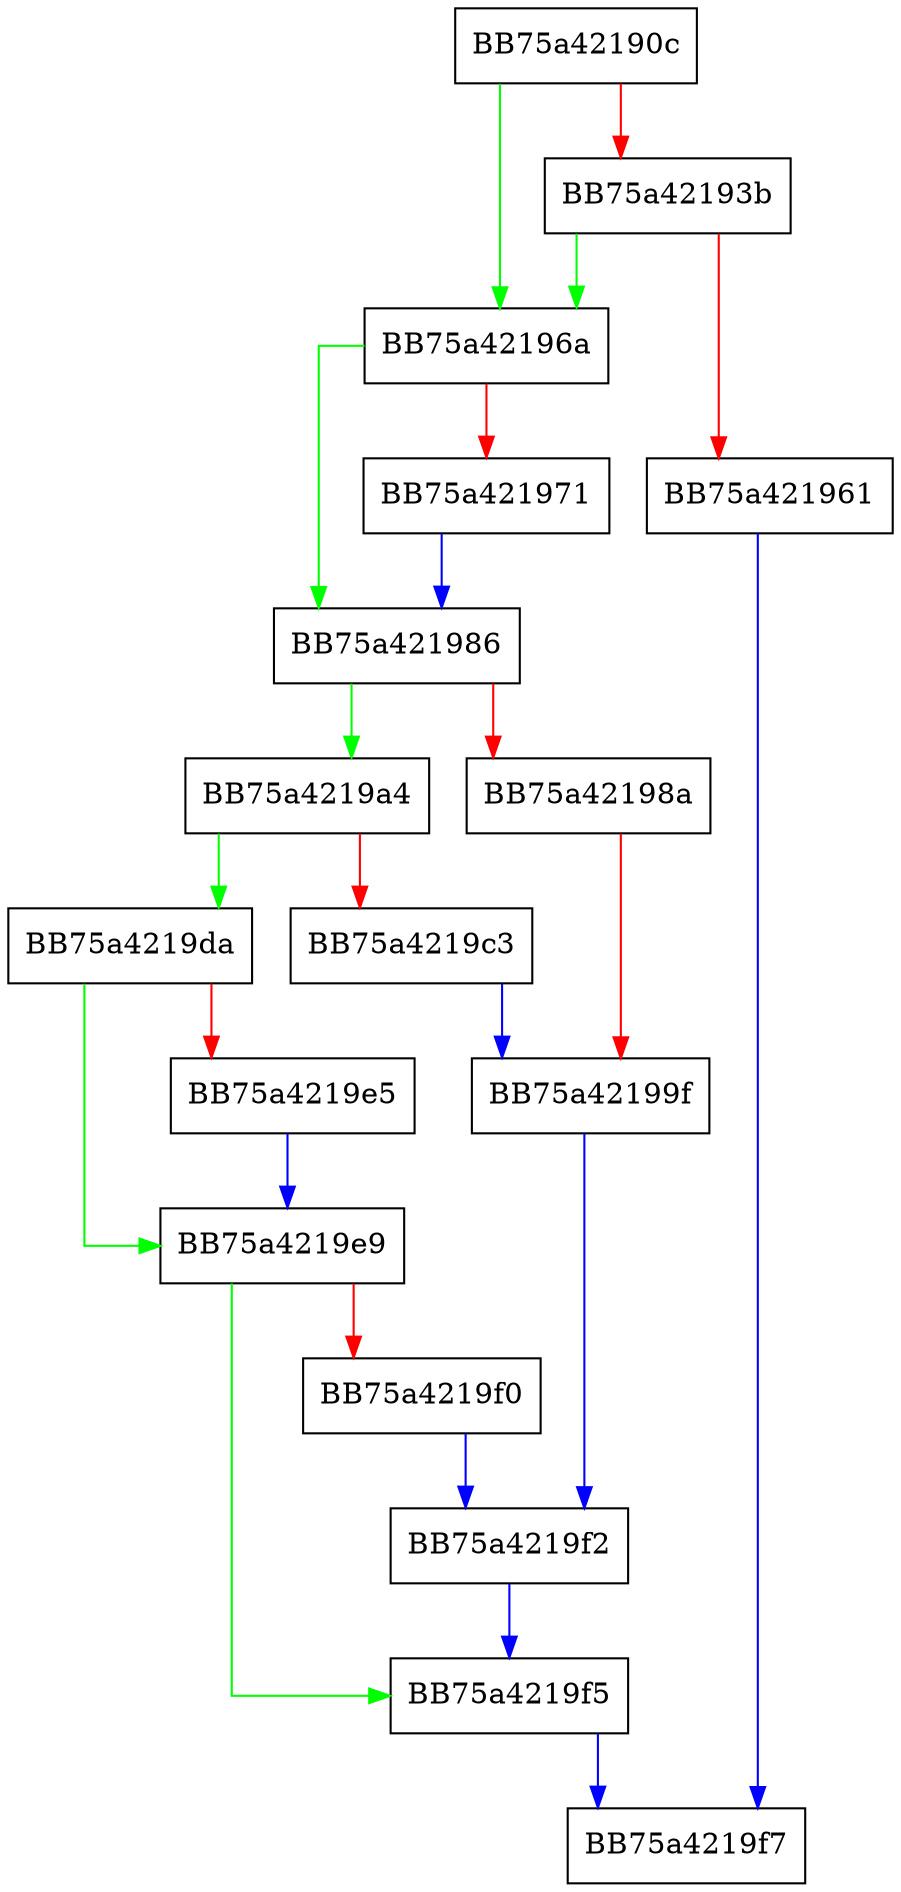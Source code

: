 digraph updatewindow {
  node [shape="box"];
  graph [splines=ortho];
  BB75a42190c -> BB75a42196a [color="green"];
  BB75a42190c -> BB75a42193b [color="red"];
  BB75a42193b -> BB75a42196a [color="green"];
  BB75a42193b -> BB75a421961 [color="red"];
  BB75a421961 -> BB75a4219f7 [color="blue"];
  BB75a42196a -> BB75a421986 [color="green"];
  BB75a42196a -> BB75a421971 [color="red"];
  BB75a421971 -> BB75a421986 [color="blue"];
  BB75a421986 -> BB75a4219a4 [color="green"];
  BB75a421986 -> BB75a42198a [color="red"];
  BB75a42198a -> BB75a42199f [color="red"];
  BB75a42199f -> BB75a4219f2 [color="blue"];
  BB75a4219a4 -> BB75a4219da [color="green"];
  BB75a4219a4 -> BB75a4219c3 [color="red"];
  BB75a4219c3 -> BB75a42199f [color="blue"];
  BB75a4219da -> BB75a4219e9 [color="green"];
  BB75a4219da -> BB75a4219e5 [color="red"];
  BB75a4219e5 -> BB75a4219e9 [color="blue"];
  BB75a4219e9 -> BB75a4219f5 [color="green"];
  BB75a4219e9 -> BB75a4219f0 [color="red"];
  BB75a4219f0 -> BB75a4219f2 [color="blue"];
  BB75a4219f2 -> BB75a4219f5 [color="blue"];
  BB75a4219f5 -> BB75a4219f7 [color="blue"];
}